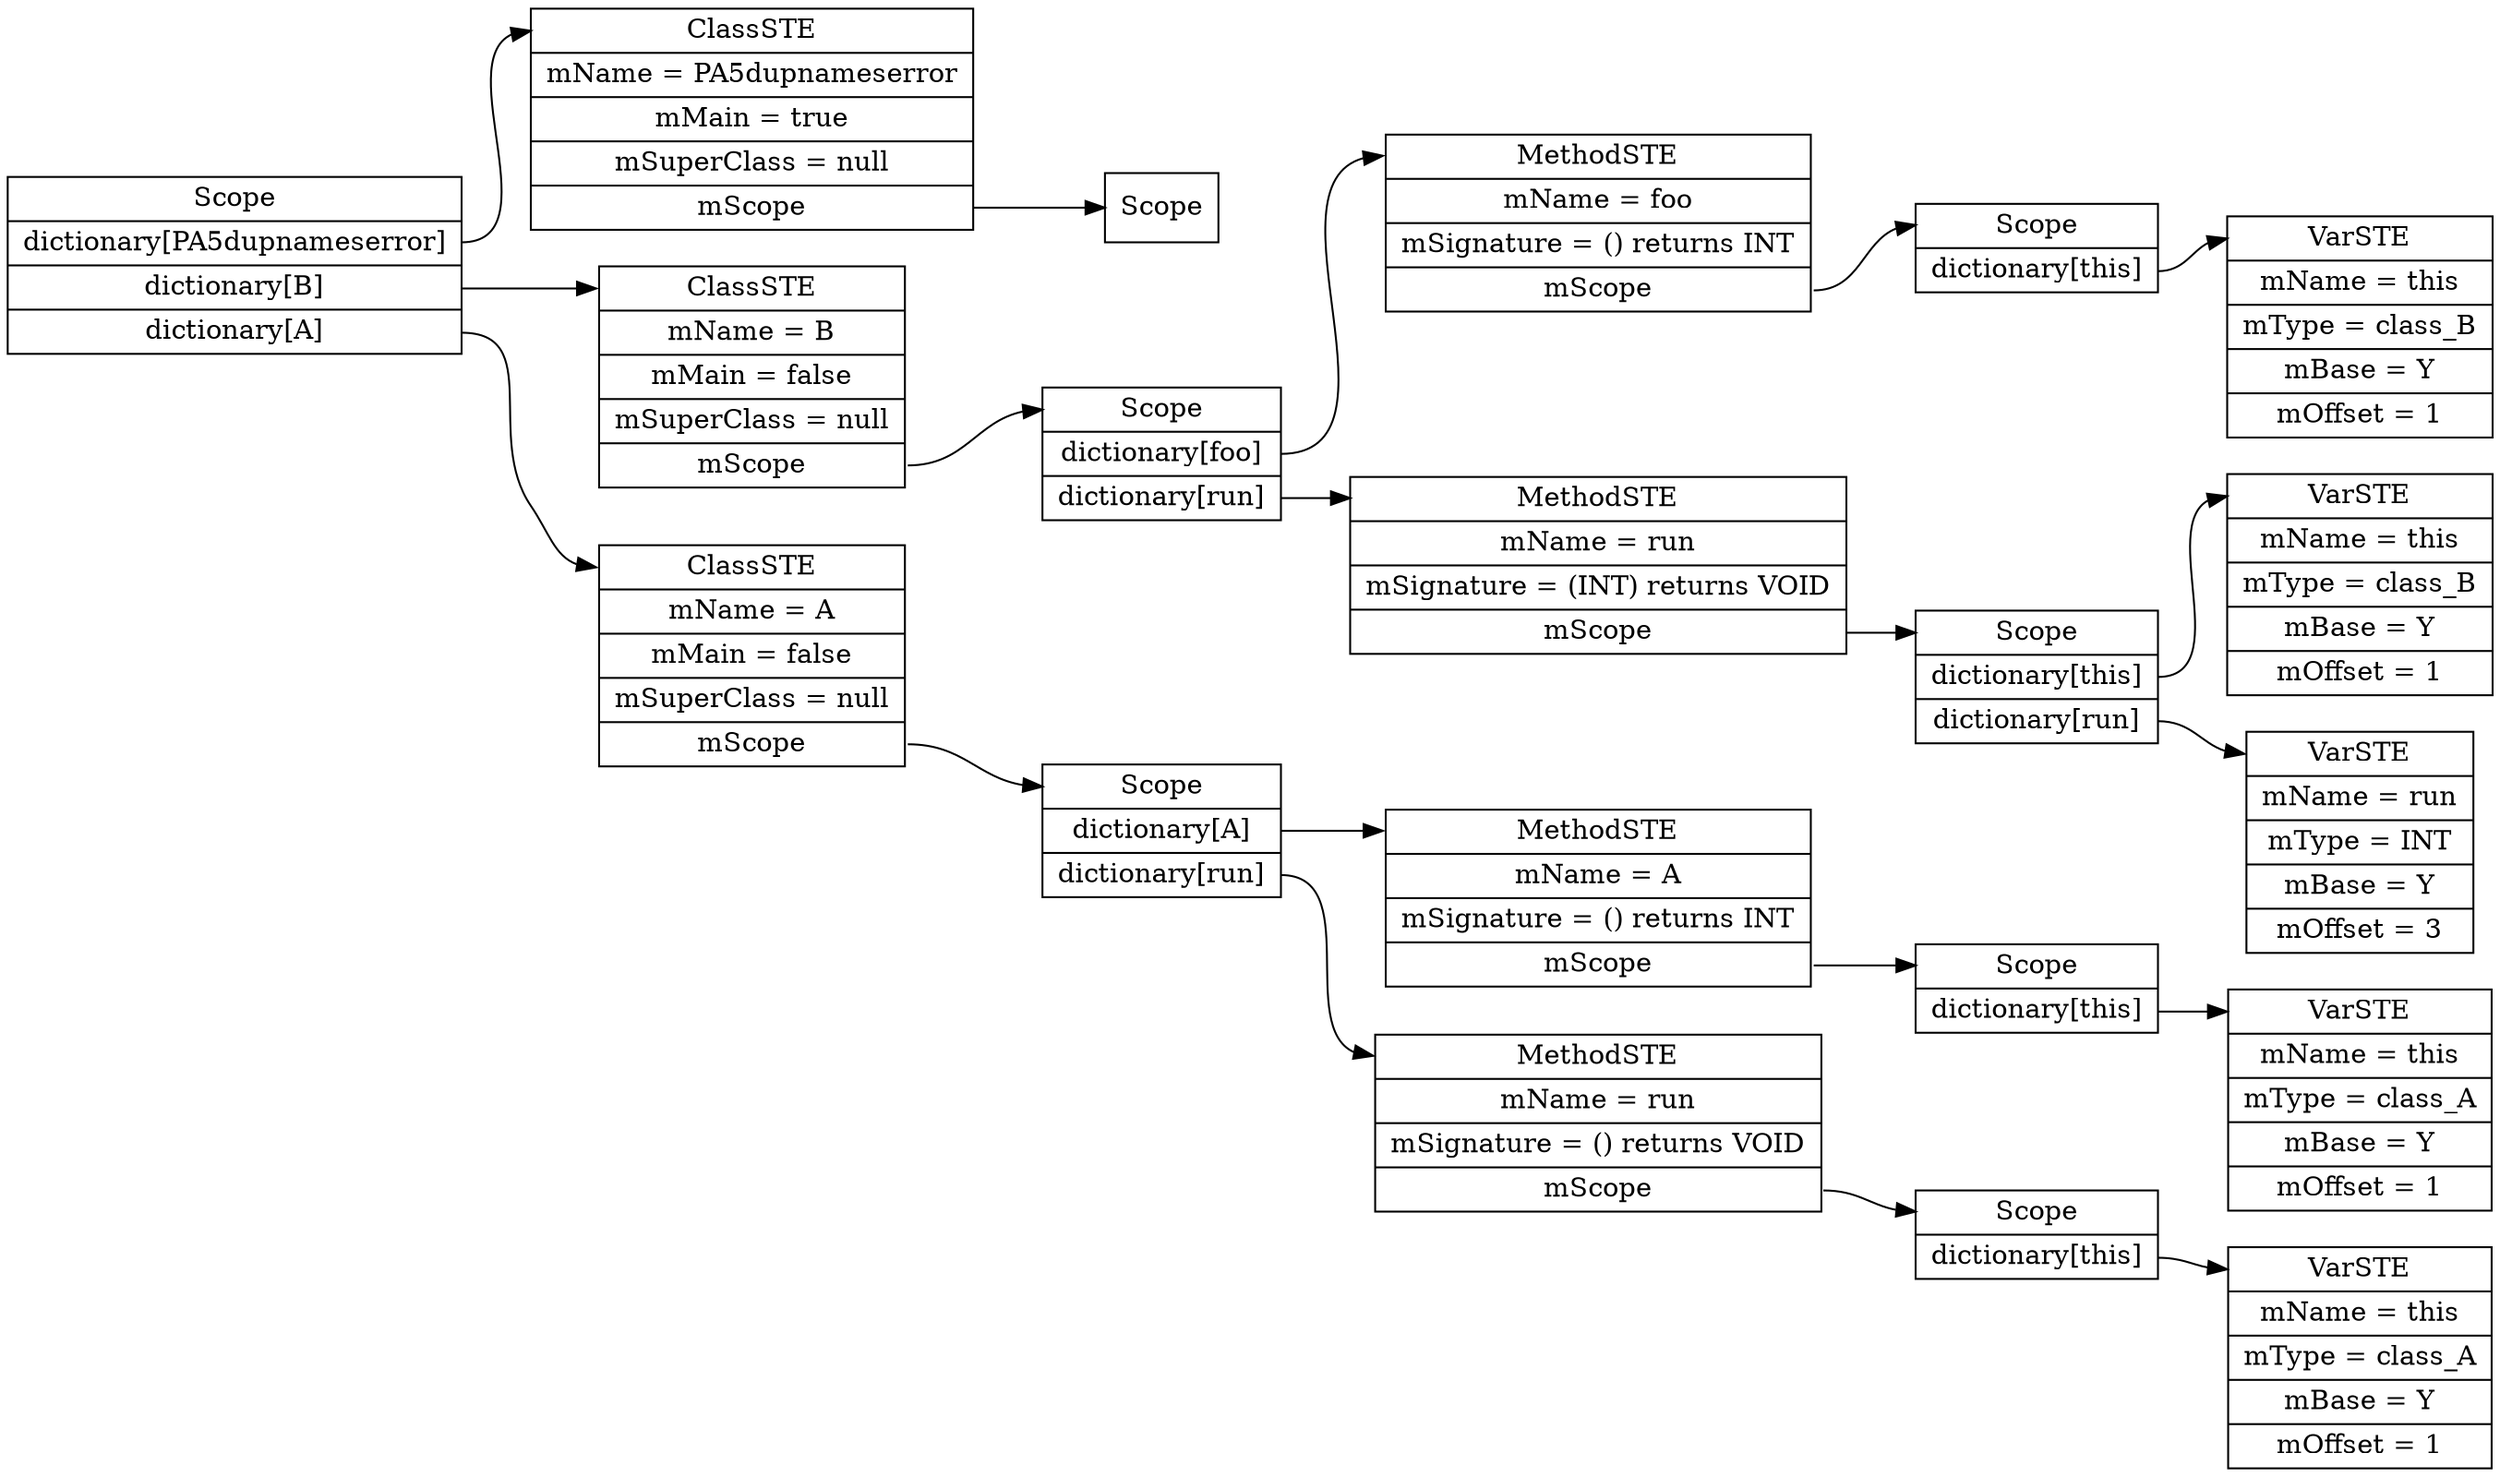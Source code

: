 digraph SymTable {
	graph [rankdir="LR"];
	node [shape=record];
	0 [label=" <f0> Scope | <f1> dictionary\[PA5dupnameserror\] | <f2> dictionary\[B\] | <f3> dictionary\[A\] "];
	0:<f1> -> 1:<f0>;
	1 [label=" <f0> ClassSTE | <f1> mName = PA5dupnameserror| <f2> mMain = true| <f3> mSuperClass = null| <f4> mScope "];
	1:<f4> -> 2:<f0>;
	2 [label=" <f0> Scope "];
	0:<f2> -> 3:<f0>;
	3 [label=" <f0> ClassSTE | <f1> mName = B| <f2> mMain = false| <f3> mSuperClass = null| <f4> mScope "];
	3:<f4> -> 4:<f0>;
	4 [label=" <f0> Scope | <f1> dictionary\[foo\] | <f2> dictionary\[run\] "];
	4:<f1> -> 5:<f0>;
	5 [label=" <f0> MethodSTE | <f1> mName = foo| <f2> mSignature = () returns INT| <f3> mScope "];
	5:<f3> -> 6:<f0>;
	6 [label=" <f0> Scope | <f1> dictionary\[this\] "];
	6:<f1> -> 7:<f0>;
	7 [label=" <f0> VarSTE | <f1> mName = this| <f2> mType = class_B| <f3> mBase = Y| <f4> mOffset = 1"];
	4:<f2> -> 8:<f0>;
	8 [label=" <f0> MethodSTE | <f1> mName = run| <f2> mSignature = (INT) returns VOID| <f3> mScope "];
	8:<f3> -> 9:<f0>;
	9 [label=" <f0> Scope | <f1> dictionary\[this\] | <f2> dictionary\[run\] "];
	9:<f1> -> 10:<f0>;
	10 [label=" <f0> VarSTE | <f1> mName = this| <f2> mType = class_B| <f3> mBase = Y| <f4> mOffset = 1"];
	9:<f2> -> 11:<f0>;
	11 [label=" <f0> VarSTE | <f1> mName = run| <f2> mType = INT| <f3> mBase = Y| <f4> mOffset = 3"];
	0:<f3> -> 12:<f0>;
	12 [label=" <f0> ClassSTE | <f1> mName = A| <f2> mMain = false| <f3> mSuperClass = null| <f4> mScope "];
	12:<f4> -> 13:<f0>;
	13 [label=" <f0> Scope | <f1> dictionary\[A\] | <f2> dictionary\[run\] "];
	13:<f1> -> 14:<f0>;
	14 [label=" <f0> MethodSTE | <f1> mName = A| <f2> mSignature = () returns INT| <f3> mScope "];
	14:<f3> -> 15:<f0>;
	15 [label=" <f0> Scope | <f1> dictionary\[this\] "];
	15:<f1> -> 16:<f0>;
	16 [label=" <f0> VarSTE | <f1> mName = this| <f2> mType = class_A| <f3> mBase = Y| <f4> mOffset = 1"];
	13:<f2> -> 17:<f0>;
	17 [label=" <f0> MethodSTE | <f1> mName = run| <f2> mSignature = () returns VOID| <f3> mScope "];
	17:<f3> -> 18:<f0>;
	18 [label=" <f0> Scope | <f1> dictionary\[this\] "];
	18:<f1> -> 19:<f0>;
	19 [label=" <f0> VarSTE | <f1> mName = this| <f2> mType = class_A| <f3> mBase = Y| <f4> mOffset = 1"];
}
